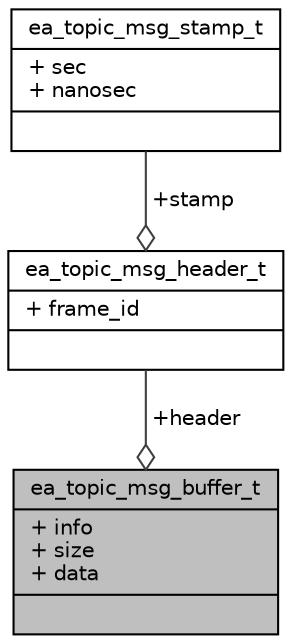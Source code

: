 digraph "ea_topic_msg_buffer_t"
{
 // INTERACTIVE_SVG=YES
 // LATEX_PDF_SIZE
  bgcolor="transparent";
  edge [fontname="Helvetica",fontsize="10",labelfontname="Helvetica",labelfontsize="10"];
  node [fontname="Helvetica",fontsize="10",shape=record];
  Node1 [label="{ea_topic_msg_buffer_t\n|+ info\l+ size\l+ data\l|}",height=0.2,width=0.4,color="black", fillcolor="grey75", style="filled", fontcolor="black",tooltip=" "];
  Node2 -> Node1 [color="grey25",fontsize="10",style="solid",label=" +header" ,arrowhead="odiamond",fontname="Helvetica"];
  Node2 [label="{ea_topic_msg_header_t\n|+ frame_id\l|}",height=0.2,width=0.4,color="black",URL="$df/d43/structea__topic__msg__header__t.html",tooltip=" "];
  Node3 -> Node2 [color="grey25",fontsize="10",style="solid",label=" +stamp" ,arrowhead="odiamond",fontname="Helvetica"];
  Node3 [label="{ea_topic_msg_stamp_t\n|+ sec\l+ nanosec\l|}",height=0.2,width=0.4,color="black",URL="$d2/dbc/structea__topic__msg__stamp__t.html",tooltip=" "];
}
